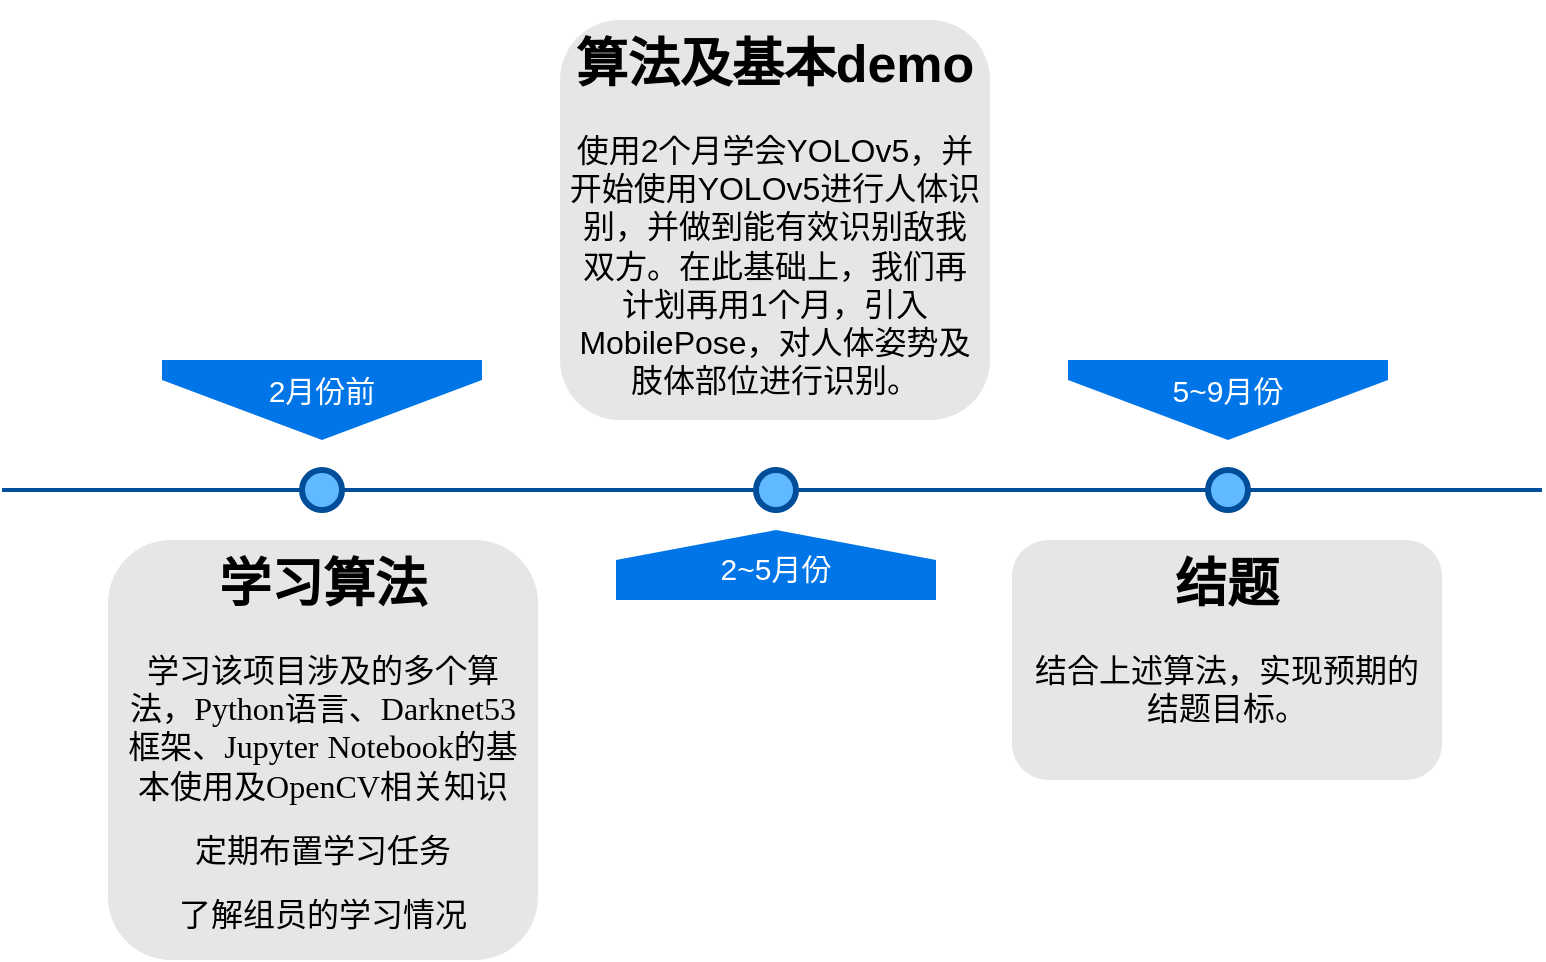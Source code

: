 <mxfile version="15.8.8" type="github">
  <diagram name="Page-1" id="82e54ff1-d628-8f03-85c4-9753963a91cd">
    <mxGraphModel dx="1278" dy="588" grid="1" gridSize="10" guides="1" tooltips="1" connect="1" arrows="1" fold="1" page="1" pageScale="1" pageWidth="1100" pageHeight="850" background="none" math="0" shadow="0">
      <root>
        <mxCell id="0" />
        <mxCell id="1" parent="0" />
        <mxCell id="4ec97bd9e5d20128-1" value="" style="line;strokeWidth=2;html=1;fillColor=none;fontSize=28;fontColor=#004D99;strokeColor=#004D99;" parent="1" vertex="1">
          <mxGeometry x="40" y="400" width="770" height="10" as="geometry" />
        </mxCell>
        <mxCell id="4ec97bd9e5d20128-5" value="2月份前" style="shape=offPageConnector;whiteSpace=wrap;html=1;fillColor=#0075E8;fontSize=15;fontColor=#FFFFFF;size=0.75;verticalAlign=top;strokeColor=none;" parent="1" vertex="1">
          <mxGeometry x="120" y="340" width="160" height="40" as="geometry" />
        </mxCell>
        <mxCell id="4ec97bd9e5d20128-6" value="&lt;span&gt;5~9月份&lt;/span&gt;" style="shape=offPageConnector;whiteSpace=wrap;html=1;fillColor=#0075E8;fontSize=15;fontColor=#FFFFFF;size=0.75;verticalAlign=top;strokeColor=none;" parent="1" vertex="1">
          <mxGeometry x="573" y="340" width="160" height="40" as="geometry" />
        </mxCell>
        <mxCell id="4ec97bd9e5d20128-7" value="&lt;span&gt;2~5月份&lt;/span&gt;" style="shape=offPageConnector;whiteSpace=wrap;html=1;fillColor=#0075E8;fontSize=15;fontColor=#FFFFFF;size=0.429;flipV=1;verticalAlign=bottom;strokeColor=none;spacingBottom=4;" parent="1" vertex="1">
          <mxGeometry x="347" y="425" width="160" height="35" as="geometry" />
        </mxCell>
        <mxCell id="4ec97bd9e5d20128-9" value="" style="ellipse;whiteSpace=wrap;html=1;fillColor=#61BAFF;fontSize=28;fontColor=#004D99;strokeWidth=3;strokeColor=#004D99;" parent="1" vertex="1">
          <mxGeometry x="190" y="395" width="20" height="20" as="geometry" />
        </mxCell>
        <mxCell id="4ec97bd9e5d20128-10" value="" style="ellipse;whiteSpace=wrap;html=1;fillColor=#61BAFF;fontSize=28;fontColor=#004D99;strokeWidth=3;strokeColor=#004D99;" parent="1" vertex="1">
          <mxGeometry x="417" y="395" width="20" height="20" as="geometry" />
        </mxCell>
        <mxCell id="4ec97bd9e5d20128-11" value="" style="ellipse;whiteSpace=wrap;html=1;fillColor=#61BAFF;fontSize=28;fontColor=#004D99;strokeWidth=3;strokeColor=#004D99;" parent="1" vertex="1">
          <mxGeometry x="643" y="395" width="20" height="20" as="geometry" />
        </mxCell>
        <mxCell id="4ec97bd9e5d20128-14" value="&lt;h1&gt;学习算法&lt;/h1&gt;&lt;p&gt;&lt;span style=&quot;font-size: 12pt&quot;&gt;学习该项目涉及的多个算法，&lt;/span&gt;&lt;span lang=&quot;EN-US&quot; style=&quot;font-size: 12pt ; font-family: &amp;#34;times new roman&amp;#34; , serif&quot;&gt;Python&lt;/span&gt;&lt;span style=&quot;font-size: 12pt&quot;&gt;语言、&lt;/span&gt;&lt;span lang=&quot;EN-US&quot; style=&quot;font-size: 12pt ; font-family: &amp;#34;times new roman&amp;#34; , serif&quot;&gt;Darknet53&lt;/span&gt;&lt;span style=&quot;font-size: 12pt&quot;&gt;框架、&lt;/span&gt;&lt;span lang=&quot;EN-US&quot; style=&quot;font-size: 12pt ; font-family: &amp;#34;times new roman&amp;#34; , serif&quot;&gt;Jupyter&lt;/span&gt;&lt;span lang=&quot;EN-US&quot; style=&quot;font-size: 12pt&quot;&gt; &lt;/span&gt;&lt;span lang=&quot;EN-US&quot; style=&quot;font-size: 12pt ; font-family: &amp;#34;times new roman&amp;#34; , serif&quot;&gt;Notebook&lt;/span&gt;&lt;span style=&quot;font-size: 12pt&quot;&gt;的基本使用及&lt;/span&gt;&lt;span lang=&quot;EN-US&quot; style=&quot;font-size: 12pt ; font-family: &amp;#34;times new roman&amp;#34; , serif&quot;&gt;OpenCV&lt;/span&gt;&lt;span style=&quot;font-size: 12pt&quot;&gt;相关知识&lt;/span&gt;&lt;/p&gt;&lt;p&gt;&lt;span style=&quot;font-size: 12pt&quot;&gt;定期布置学习任务&lt;/span&gt;&lt;/p&gt;&lt;p&gt;&lt;span style=&quot;font-size: 12pt&quot;&gt;了解组员的学习情况&lt;/span&gt;&lt;span style=&quot;font-size: 12pt&quot;&gt;&lt;br&gt;&lt;/span&gt;&lt;/p&gt;" style="text;html=1;spacing=5;spacingTop=-20;whiteSpace=wrap;overflow=hidden;strokeColor=none;strokeWidth=3;fillColor=#E6E6E6;fontSize=13;fontColor=#000000;align=center;rounded=1;" parent="1" vertex="1">
          <mxGeometry x="93" y="430" width="215" height="210" as="geometry" />
        </mxCell>
        <mxCell id="4ec97bd9e5d20128-16" value="&lt;h1&gt;算法及基本demo&lt;/h1&gt;&lt;p&gt;&lt;font style=&quot;font-size: 16px&quot;&gt;使用2个月学会YOLOv5，并开始使用YOLOv5进行人体识别，并做到能有效识别敌我双方。在此基础上，我们再计划再用1个月，引入MobilePose，对人体姿势及肢体部位进行识别。&lt;/font&gt;&lt;/p&gt;" style="text;html=1;spacing=5;spacingTop=-20;whiteSpace=wrap;overflow=hidden;strokeColor=none;strokeWidth=3;fillColor=#E6E6E6;fontSize=13;fontColor=#000000;align=center;rounded=1;" parent="1" vertex="1">
          <mxGeometry x="319" y="170" width="215" height="200" as="geometry" />
        </mxCell>
        <mxCell id="4ec97bd9e5d20128-17" value="&lt;h1&gt;结题&lt;/h1&gt;&lt;div&gt;&lt;font style=&quot;font-size: 16px&quot;&gt;结合上述算法，实现预期的结题目标。&lt;/font&gt;&lt;br&gt;&lt;/div&gt;" style="text;html=1;spacing=5;spacingTop=-20;whiteSpace=wrap;overflow=hidden;strokeColor=none;strokeWidth=3;fillColor=#E6E6E6;fontSize=13;fontColor=#000000;align=center;rounded=1;" parent="1" vertex="1">
          <mxGeometry x="545" y="430" width="215" height="120" as="geometry" />
        </mxCell>
      </root>
    </mxGraphModel>
  </diagram>
</mxfile>
